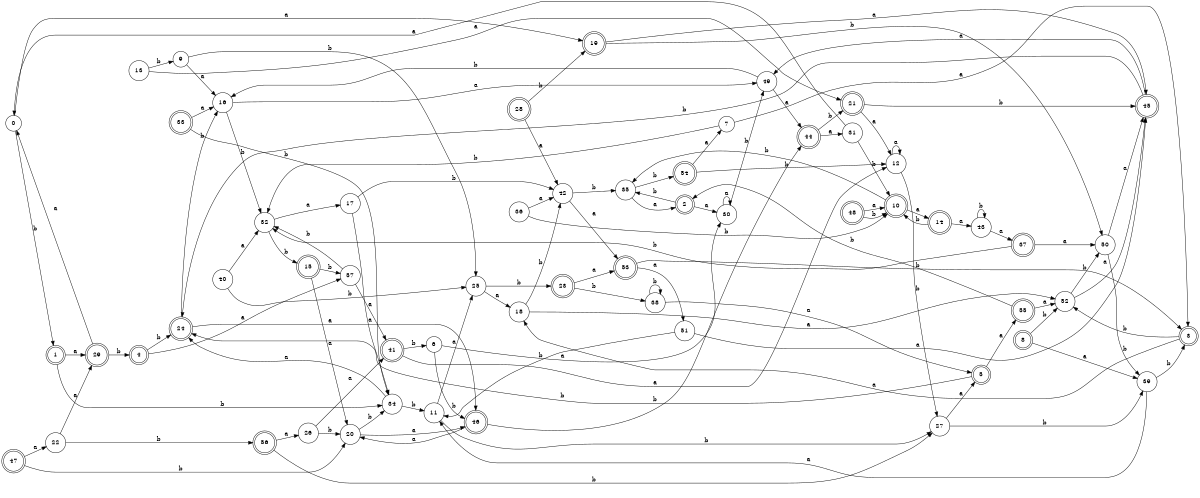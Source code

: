 digraph n47_2 {
__start0 [label="" shape="none"];

rankdir=LR;
size="8,5";

s0 [style="filled", color="black", fillcolor="white" shape="circle", label="0"];
s1 [style="rounded,filled", color="black", fillcolor="white" shape="doublecircle", label="1"];
s2 [style="rounded,filled", color="black", fillcolor="white" shape="doublecircle", label="2"];
s3 [style="rounded,filled", color="black", fillcolor="white" shape="doublecircle", label="3"];
s4 [style="rounded,filled", color="black", fillcolor="white" shape="doublecircle", label="4"];
s5 [style="rounded,filled", color="black", fillcolor="white" shape="doublecircle", label="5"];
s6 [style="filled", color="black", fillcolor="white" shape="circle", label="6"];
s7 [style="filled", color="black", fillcolor="white" shape="circle", label="7"];
s8 [style="rounded,filled", color="black", fillcolor="white" shape="doublecircle", label="8"];
s9 [style="filled", color="black", fillcolor="white" shape="circle", label="9"];
s10 [style="rounded,filled", color="black", fillcolor="white" shape="doublecircle", label="10"];
s11 [style="filled", color="black", fillcolor="white" shape="circle", label="11"];
s12 [style="filled", color="black", fillcolor="white" shape="circle", label="12"];
s13 [style="filled", color="black", fillcolor="white" shape="circle", label="13"];
s14 [style="rounded,filled", color="black", fillcolor="white" shape="doublecircle", label="14"];
s15 [style="rounded,filled", color="black", fillcolor="white" shape="doublecircle", label="15"];
s16 [style="filled", color="black", fillcolor="white" shape="circle", label="16"];
s17 [style="filled", color="black", fillcolor="white" shape="circle", label="17"];
s18 [style="filled", color="black", fillcolor="white" shape="circle", label="18"];
s19 [style="rounded,filled", color="black", fillcolor="white" shape="doublecircle", label="19"];
s20 [style="filled", color="black", fillcolor="white" shape="circle", label="20"];
s21 [style="rounded,filled", color="black", fillcolor="white" shape="doublecircle", label="21"];
s22 [style="filled", color="black", fillcolor="white" shape="circle", label="22"];
s23 [style="rounded,filled", color="black", fillcolor="white" shape="doublecircle", label="23"];
s24 [style="rounded,filled", color="black", fillcolor="white" shape="doublecircle", label="24"];
s25 [style="filled", color="black", fillcolor="white" shape="circle", label="25"];
s26 [style="filled", color="black", fillcolor="white" shape="circle", label="26"];
s27 [style="filled", color="black", fillcolor="white" shape="circle", label="27"];
s28 [style="rounded,filled", color="black", fillcolor="white" shape="doublecircle", label="28"];
s29 [style="rounded,filled", color="black", fillcolor="white" shape="doublecircle", label="29"];
s30 [style="filled", color="black", fillcolor="white" shape="circle", label="30"];
s31 [style="filled", color="black", fillcolor="white" shape="circle", label="31"];
s32 [style="filled", color="black", fillcolor="white" shape="circle", label="32"];
s33 [style="rounded,filled", color="black", fillcolor="white" shape="doublecircle", label="33"];
s34 [style="filled", color="black", fillcolor="white" shape="circle", label="34"];
s35 [style="filled", color="black", fillcolor="white" shape="circle", label="35"];
s36 [style="filled", color="black", fillcolor="white" shape="circle", label="36"];
s37 [style="rounded,filled", color="black", fillcolor="white" shape="doublecircle", label="37"];
s38 [style="filled", color="black", fillcolor="white" shape="circle", label="38"];
s39 [style="filled", color="black", fillcolor="white" shape="circle", label="39"];
s40 [style="filled", color="black", fillcolor="white" shape="circle", label="40"];
s41 [style="rounded,filled", color="black", fillcolor="white" shape="doublecircle", label="41"];
s42 [style="filled", color="black", fillcolor="white" shape="circle", label="42"];
s43 [style="filled", color="black", fillcolor="white" shape="circle", label="43"];
s44 [style="rounded,filled", color="black", fillcolor="white" shape="doublecircle", label="44"];
s45 [style="rounded,filled", color="black", fillcolor="white" shape="doublecircle", label="45"];
s46 [style="rounded,filled", color="black", fillcolor="white" shape="doublecircle", label="46"];
s47 [style="rounded,filled", color="black", fillcolor="white" shape="doublecircle", label="47"];
s48 [style="rounded,filled", color="black", fillcolor="white" shape="doublecircle", label="48"];
s49 [style="filled", color="black", fillcolor="white" shape="circle", label="49"];
s50 [style="filled", color="black", fillcolor="white" shape="circle", label="50"];
s51 [style="filled", color="black", fillcolor="white" shape="circle", label="51"];
s52 [style="filled", color="black", fillcolor="white" shape="circle", label="52"];
s53 [style="rounded,filled", color="black", fillcolor="white" shape="doublecircle", label="53"];
s54 [style="rounded,filled", color="black", fillcolor="white" shape="doublecircle", label="54"];
s55 [style="rounded,filled", color="black", fillcolor="white" shape="doublecircle", label="55"];
s56 [style="rounded,filled", color="black", fillcolor="white" shape="doublecircle", label="56"];
s57 [style="filled", color="black", fillcolor="white" shape="circle", label="57"];
s0 -> s19 [label="a"];
s0 -> s1 [label="b"];
s1 -> s29 [label="a"];
s1 -> s34 [label="b"];
s2 -> s30 [label="a"];
s2 -> s35 [label="b"];
s3 -> s18 [label="a"];
s3 -> s52 [label="b"];
s4 -> s57 [label="a"];
s4 -> s24 [label="b"];
s5 -> s55 [label="a"];
s5 -> s24 [label="b"];
s6 -> s30 [label="a"];
s6 -> s46 [label="b"];
s7 -> s3 [label="a"];
s7 -> s32 [label="b"];
s8 -> s39 [label="a"];
s8 -> s52 [label="b"];
s9 -> s16 [label="a"];
s9 -> s25 [label="b"];
s10 -> s14 [label="a"];
s10 -> s35 [label="b"];
s11 -> s25 [label="a"];
s11 -> s27 [label="b"];
s12 -> s12 [label="a"];
s12 -> s27 [label="b"];
s13 -> s21 [label="a"];
s13 -> s9 [label="b"];
s14 -> s43 [label="a"];
s14 -> s10 [label="b"];
s15 -> s20 [label="a"];
s15 -> s57 [label="b"];
s16 -> s49 [label="a"];
s16 -> s32 [label="b"];
s17 -> s34 [label="a"];
s17 -> s42 [label="b"];
s18 -> s52 [label="a"];
s18 -> s42 [label="b"];
s19 -> s45 [label="a"];
s19 -> s50 [label="b"];
s20 -> s46 [label="a"];
s20 -> s34 [label="b"];
s21 -> s12 [label="a"];
s21 -> s45 [label="b"];
s22 -> s29 [label="a"];
s22 -> s56 [label="b"];
s23 -> s53 [label="a"];
s23 -> s38 [label="b"];
s24 -> s46 [label="a"];
s24 -> s16 [label="b"];
s25 -> s18 [label="a"];
s25 -> s23 [label="b"];
s26 -> s41 [label="a"];
s26 -> s20 [label="b"];
s27 -> s5 [label="a"];
s27 -> s39 [label="b"];
s28 -> s42 [label="a"];
s28 -> s19 [label="b"];
s29 -> s0 [label="a"];
s29 -> s4 [label="b"];
s30 -> s30 [label="a"];
s30 -> s49 [label="b"];
s31 -> s0 [label="a"];
s31 -> s10 [label="b"];
s32 -> s17 [label="a"];
s32 -> s15 [label="b"];
s33 -> s16 [label="a"];
s33 -> s34 [label="b"];
s34 -> s24 [label="a"];
s34 -> s11 [label="b"];
s35 -> s2 [label="a"];
s35 -> s54 [label="b"];
s36 -> s42 [label="a"];
s36 -> s10 [label="b"];
s37 -> s50 [label="a"];
s37 -> s32 [label="b"];
s38 -> s5 [label="a"];
s38 -> s38 [label="b"];
s39 -> s11 [label="a"];
s39 -> s3 [label="b"];
s40 -> s32 [label="a"];
s40 -> s25 [label="b"];
s41 -> s12 [label="a"];
s41 -> s6 [label="b"];
s42 -> s53 [label="a"];
s42 -> s35 [label="b"];
s43 -> s37 [label="a"];
s43 -> s43 [label="b"];
s44 -> s31 [label="a"];
s44 -> s21 [label="b"];
s45 -> s49 [label="a"];
s45 -> s24 [label="b"];
s46 -> s20 [label="a"];
s46 -> s44 [label="b"];
s47 -> s22 [label="a"];
s47 -> s20 [label="b"];
s48 -> s10 [label="a"];
s48 -> s10 [label="b"];
s49 -> s44 [label="a"];
s49 -> s16 [label="b"];
s50 -> s45 [label="a"];
s50 -> s39 [label="b"];
s51 -> s45 [label="a"];
s51 -> s11 [label="b"];
s52 -> s45 [label="a"];
s52 -> s50 [label="b"];
s53 -> s51 [label="a"];
s53 -> s3 [label="b"];
s54 -> s7 [label="a"];
s54 -> s12 [label="b"];
s55 -> s52 [label="a"];
s55 -> s2 [label="b"];
s56 -> s26 [label="a"];
s56 -> s27 [label="b"];
s57 -> s41 [label="a"];
s57 -> s32 [label="b"];

}